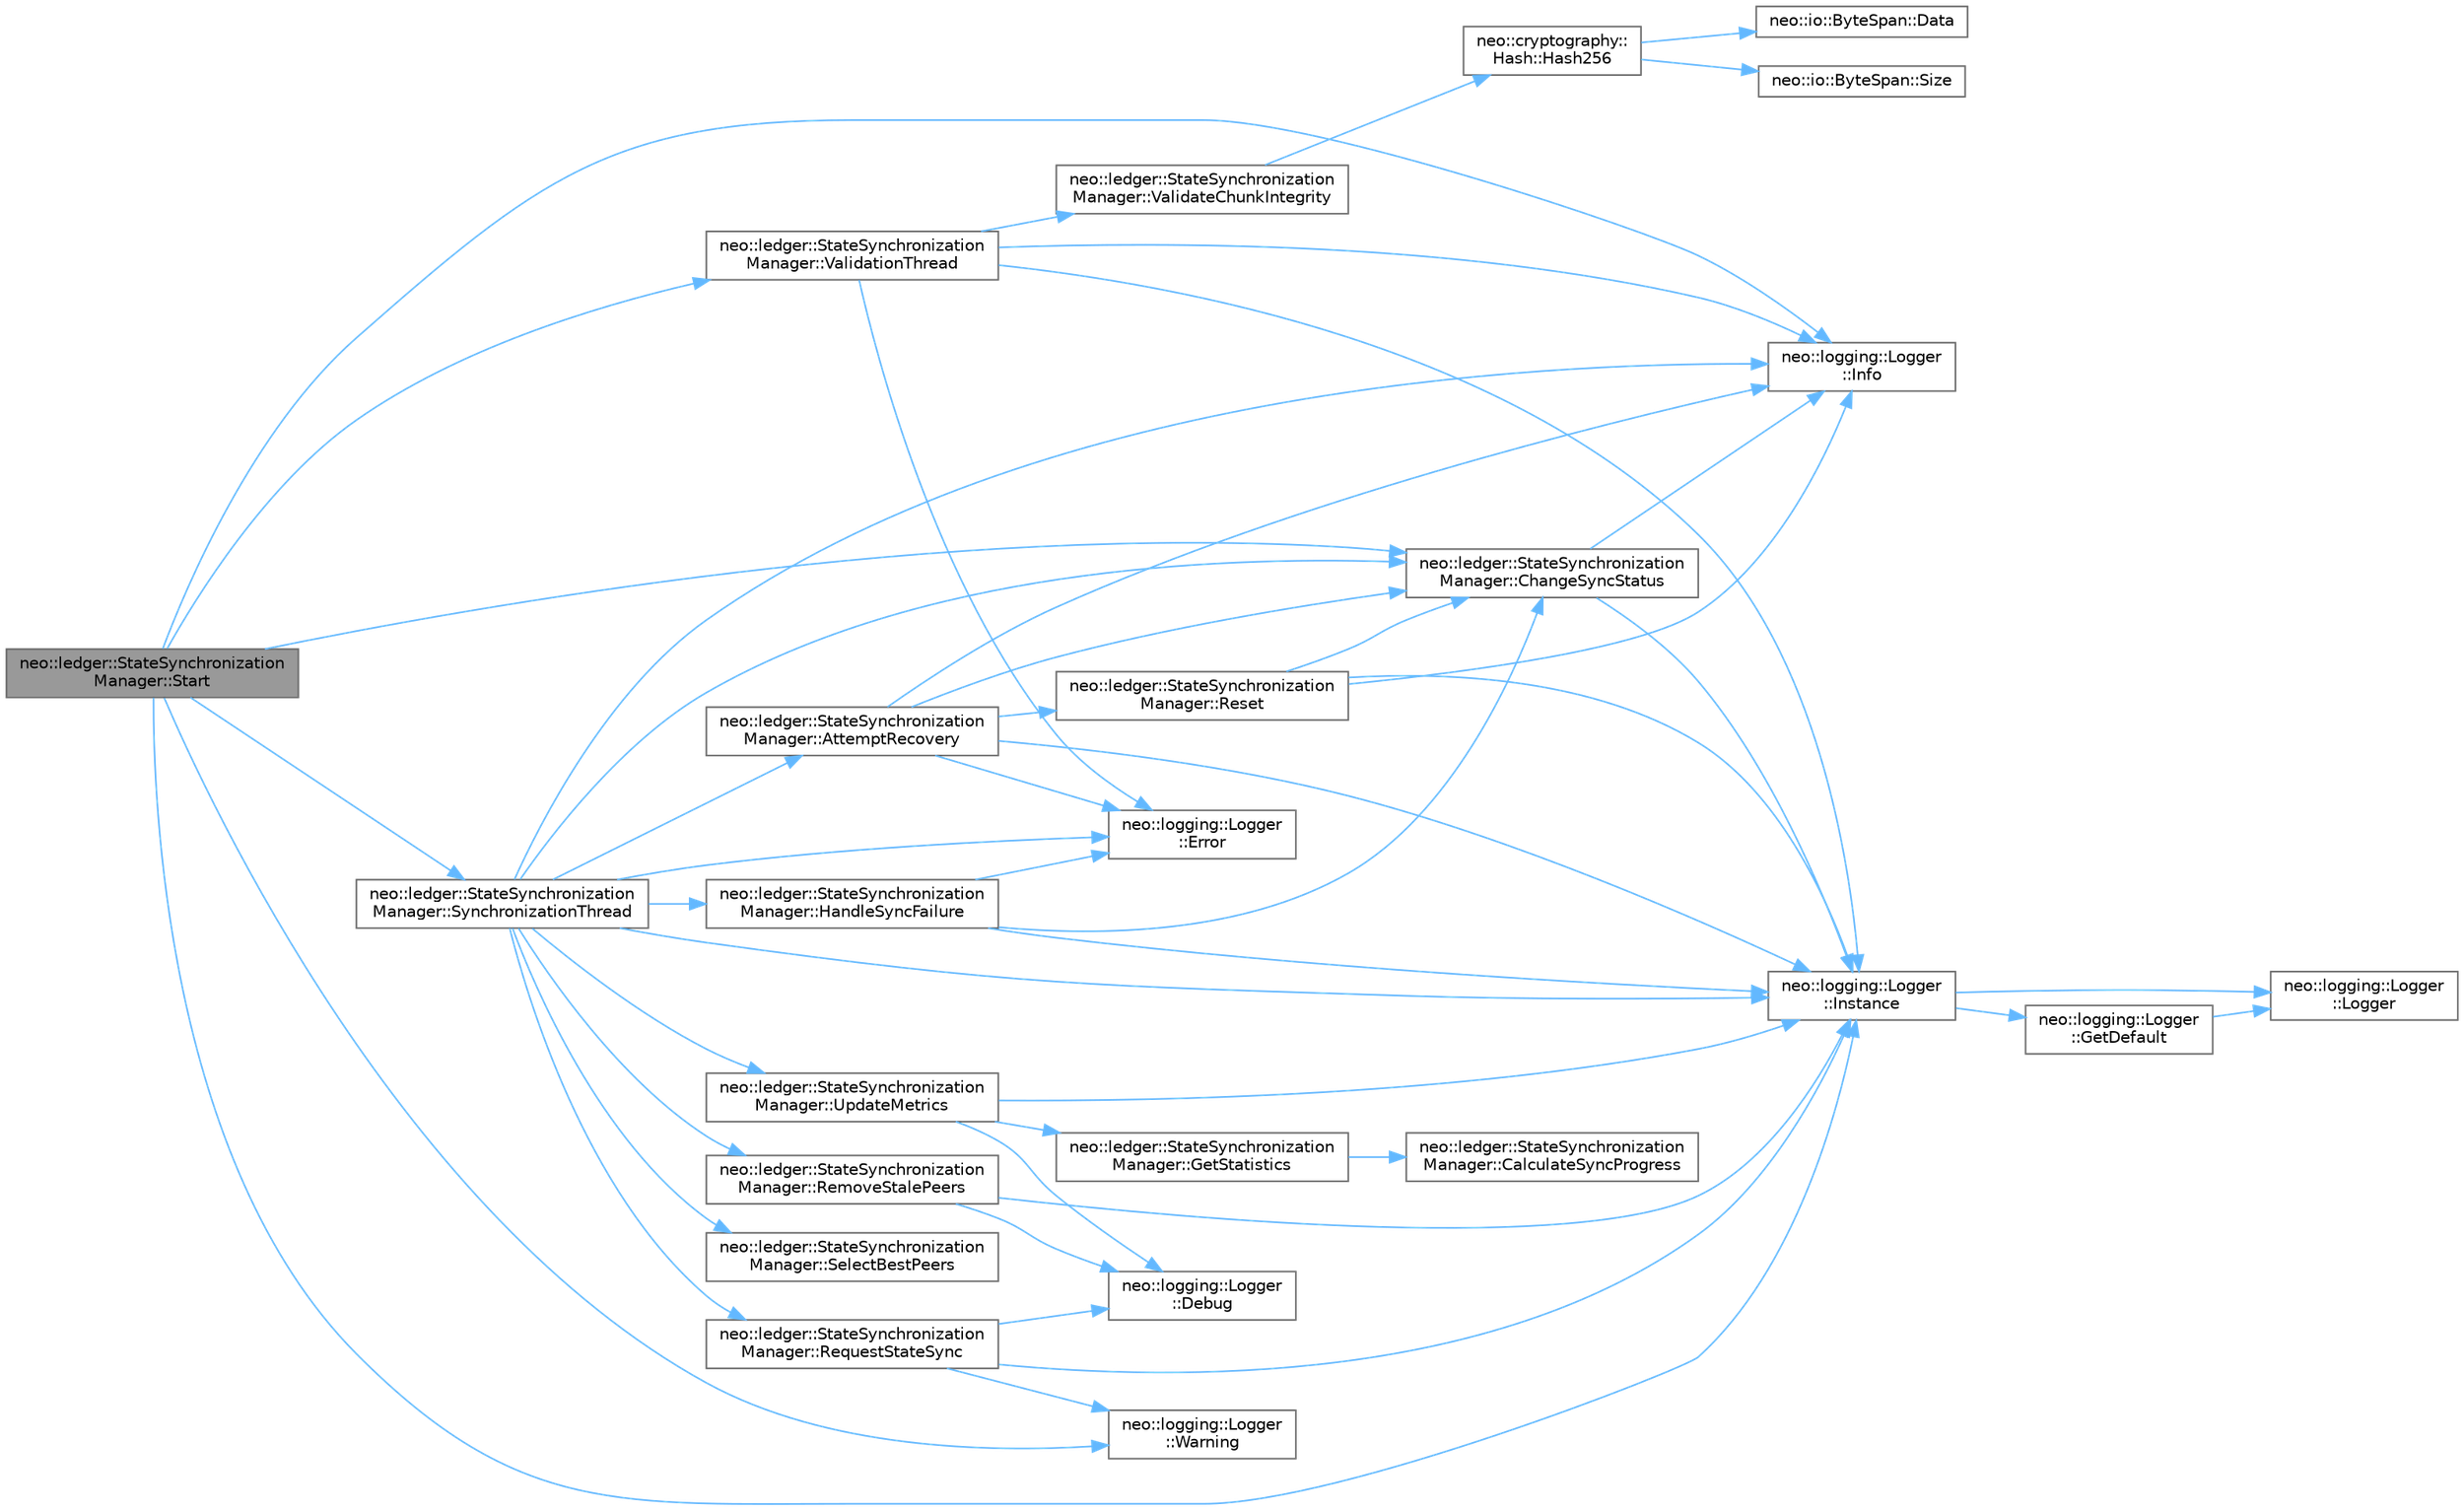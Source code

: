 digraph "neo::ledger::StateSynchronizationManager::Start"
{
 // LATEX_PDF_SIZE
  bgcolor="transparent";
  edge [fontname=Helvetica,fontsize=10,labelfontname=Helvetica,labelfontsize=10];
  node [fontname=Helvetica,fontsize=10,shape=box,height=0.2,width=0.4];
  rankdir="LR";
  Node1 [id="Node000001",label="neo::ledger::StateSynchronization\lManager::Start",height=0.2,width=0.4,color="gray40", fillcolor="grey60", style="filled", fontcolor="black",tooltip="Start state synchronization."];
  Node1 -> Node2 [id="edge49_Node000001_Node000002",color="steelblue1",style="solid",tooltip=" "];
  Node2 [id="Node000002",label="neo::ledger::StateSynchronization\lManager::ChangeSyncStatus",height=0.2,width=0.4,color="grey40", fillcolor="white", style="filled",URL="$classneo_1_1ledger_1_1_state_synchronization_manager.html#af9eca8e0f4b06152a77dc1ab88a4d8ef",tooltip="Change synchronization status."];
  Node2 -> Node3 [id="edge50_Node000002_Node000003",color="steelblue1",style="solid",tooltip=" "];
  Node3 [id="Node000003",label="neo::logging::Logger\l::Info",height=0.2,width=0.4,color="grey40", fillcolor="white", style="filled",URL="$classneo_1_1logging_1_1_logger.html#a7b9d24c31fd3a110a8abb3d32ab9e800",tooltip="Log an info message."];
  Node2 -> Node4 [id="edge51_Node000002_Node000004",color="steelblue1",style="solid",tooltip=" "];
  Node4 [id="Node000004",label="neo::logging::Logger\l::Instance",height=0.2,width=0.4,color="grey40", fillcolor="white", style="filled",URL="$classneo_1_1logging_1_1_logger.html#ae6d1d8d54985e37831b0f0e66b61be87",tooltip="Get the singleton logger instance (alias for GetDefault)"];
  Node4 -> Node5 [id="edge52_Node000004_Node000005",color="steelblue1",style="solid",tooltip=" "];
  Node5 [id="Node000005",label="neo::logging::Logger\l::GetDefault",height=0.2,width=0.4,color="grey40", fillcolor="white", style="filled",URL="$classneo_1_1logging_1_1_logger.html#abff18ad1faab25601174fa98b85159b9",tooltip="Get the default logger instance."];
  Node5 -> Node6 [id="edge53_Node000005_Node000006",color="steelblue1",style="solid",tooltip=" "];
  Node6 [id="Node000006",label="neo::logging::Logger\l::Logger",height=0.2,width=0.4,color="grey40", fillcolor="white", style="filled",URL="$classneo_1_1logging_1_1_logger.html#a8e3e3c0db70c7a54b526744fc406eb55",tooltip="Constructor."];
  Node4 -> Node6 [id="edge54_Node000004_Node000006",color="steelblue1",style="solid",tooltip=" "];
  Node1 -> Node3 [id="edge55_Node000001_Node000003",color="steelblue1",style="solid",tooltip=" "];
  Node1 -> Node4 [id="edge56_Node000001_Node000004",color="steelblue1",style="solid",tooltip=" "];
  Node1 -> Node7 [id="edge57_Node000001_Node000007",color="steelblue1",style="solid",tooltip=" "];
  Node7 [id="Node000007",label="neo::ledger::StateSynchronization\lManager::SynchronizationThread",height=0.2,width=0.4,color="grey40", fillcolor="white", style="filled",URL="$classneo_1_1ledger_1_1_state_synchronization_manager.html#a49353ee2cc7ebf97fc613b878a617139",tooltip="Main synchronization thread function."];
  Node7 -> Node8 [id="edge58_Node000007_Node000008",color="steelblue1",style="solid",tooltip=" "];
  Node8 [id="Node000008",label="neo::ledger::StateSynchronization\lManager::AttemptRecovery",height=0.2,width=0.4,color="grey40", fillcolor="white", style="filled",URL="$classneo_1_1ledger_1_1_state_synchronization_manager.html#aeb5e6505ed8c2fbcd22c1666e2bf5693",tooltip="Attempt recovery from failure."];
  Node8 -> Node2 [id="edge59_Node000008_Node000002",color="steelblue1",style="solid",tooltip=" "];
  Node8 -> Node9 [id="edge60_Node000008_Node000009",color="steelblue1",style="solid",tooltip=" "];
  Node9 [id="Node000009",label="neo::logging::Logger\l::Error",height=0.2,width=0.4,color="grey40", fillcolor="white", style="filled",URL="$classneo_1_1logging_1_1_logger.html#ab2af17208a339e979fef8368a7ea05cc",tooltip="Log an error message."];
  Node8 -> Node3 [id="edge61_Node000008_Node000003",color="steelblue1",style="solid",tooltip=" "];
  Node8 -> Node4 [id="edge62_Node000008_Node000004",color="steelblue1",style="solid",tooltip=" "];
  Node8 -> Node10 [id="edge63_Node000008_Node000010",color="steelblue1",style="solid",tooltip=" "];
  Node10 [id="Node000010",label="neo::ledger::StateSynchronization\lManager::Reset",height=0.2,width=0.4,color="grey40", fillcolor="white", style="filled",URL="$classneo_1_1ledger_1_1_state_synchronization_manager.html#af1d8f3f14c31bec0f82fd8f6d4b19346",tooltip="Reset synchronization state."];
  Node10 -> Node2 [id="edge64_Node000010_Node000002",color="steelblue1",style="solid",tooltip=" "];
  Node10 -> Node3 [id="edge65_Node000010_Node000003",color="steelblue1",style="solid",tooltip=" "];
  Node10 -> Node4 [id="edge66_Node000010_Node000004",color="steelblue1",style="solid",tooltip=" "];
  Node7 -> Node2 [id="edge67_Node000007_Node000002",color="steelblue1",style="solid",tooltip=" "];
  Node7 -> Node9 [id="edge68_Node000007_Node000009",color="steelblue1",style="solid",tooltip=" "];
  Node7 -> Node11 [id="edge69_Node000007_Node000011",color="steelblue1",style="solid",tooltip=" "];
  Node11 [id="Node000011",label="neo::ledger::StateSynchronization\lManager::HandleSyncFailure",height=0.2,width=0.4,color="grey40", fillcolor="white", style="filled",URL="$classneo_1_1ledger_1_1_state_synchronization_manager.html#aee0bf879bf60a9ff37a1bc558b42944e",tooltip="Handle synchronization failure."];
  Node11 -> Node2 [id="edge70_Node000011_Node000002",color="steelblue1",style="solid",tooltip=" "];
  Node11 -> Node9 [id="edge71_Node000011_Node000009",color="steelblue1",style="solid",tooltip=" "];
  Node11 -> Node4 [id="edge72_Node000011_Node000004",color="steelblue1",style="solid",tooltip=" "];
  Node7 -> Node3 [id="edge73_Node000007_Node000003",color="steelblue1",style="solid",tooltip=" "];
  Node7 -> Node4 [id="edge74_Node000007_Node000004",color="steelblue1",style="solid",tooltip=" "];
  Node7 -> Node12 [id="edge75_Node000007_Node000012",color="steelblue1",style="solid",tooltip=" "];
  Node12 [id="Node000012",label="neo::ledger::StateSynchronization\lManager::RemoveStalePeers",height=0.2,width=0.4,color="grey40", fillcolor="white", style="filled",URL="$classneo_1_1ledger_1_1_state_synchronization_manager.html#a8da4bf1773c7a5c412e38f999f5cf16f",tooltip="Remove stale peers."];
  Node12 -> Node13 [id="edge76_Node000012_Node000013",color="steelblue1",style="solid",tooltip=" "];
  Node13 [id="Node000013",label="neo::logging::Logger\l::Debug",height=0.2,width=0.4,color="grey40", fillcolor="white", style="filled",URL="$classneo_1_1logging_1_1_logger.html#a93c1f33b6b290b2e6220e599d0afc9f1",tooltip="Log a debug message."];
  Node12 -> Node4 [id="edge77_Node000012_Node000004",color="steelblue1",style="solid",tooltip=" "];
  Node7 -> Node14 [id="edge78_Node000007_Node000014",color="steelblue1",style="solid",tooltip=" "];
  Node14 [id="Node000014",label="neo::ledger::StateSynchronization\lManager::RequestStateSync",height=0.2,width=0.4,color="grey40", fillcolor="white", style="filled",URL="$classneo_1_1ledger_1_1_state_synchronization_manager.html#ab8e9e6cf496a86130dc6a8cd3e638575",tooltip="Request state synchronization with specific peer."];
  Node14 -> Node13 [id="edge79_Node000014_Node000013",color="steelblue1",style="solid",tooltip=" "];
  Node14 -> Node4 [id="edge80_Node000014_Node000004",color="steelblue1",style="solid",tooltip=" "];
  Node14 -> Node15 [id="edge81_Node000014_Node000015",color="steelblue1",style="solid",tooltip=" "];
  Node15 [id="Node000015",label="neo::logging::Logger\l::Warning",height=0.2,width=0.4,color="grey40", fillcolor="white", style="filled",URL="$classneo_1_1logging_1_1_logger.html#a1a2d08946a4595c714c95eeef473ca5d",tooltip="Log a warning message (alias for Warn)"];
  Node7 -> Node16 [id="edge82_Node000007_Node000016",color="steelblue1",style="solid",tooltip=" "];
  Node16 [id="Node000016",label="neo::ledger::StateSynchronization\lManager::SelectBestPeers",height=0.2,width=0.4,color="grey40", fillcolor="white", style="filled",URL="$classneo_1_1ledger_1_1_state_synchronization_manager.html#ad00549bb5c528e9bc8328280c84b4bd0",tooltip="Select best peers for synchronization."];
  Node7 -> Node17 [id="edge83_Node000007_Node000017",color="steelblue1",style="solid",tooltip=" "];
  Node17 [id="Node000017",label="neo::ledger::StateSynchronization\lManager::UpdateMetrics",height=0.2,width=0.4,color="grey40", fillcolor="white", style="filled",URL="$classneo_1_1ledger_1_1_state_synchronization_manager.html#a449ba50782a8e07c1f6e41fccff67a6b",tooltip="Update synchronization metrics."];
  Node17 -> Node13 [id="edge84_Node000017_Node000013",color="steelblue1",style="solid",tooltip=" "];
  Node17 -> Node18 [id="edge85_Node000017_Node000018",color="steelblue1",style="solid",tooltip=" "];
  Node18 [id="Node000018",label="neo::ledger::StateSynchronization\lManager::GetStatistics",height=0.2,width=0.4,color="grey40", fillcolor="white", style="filled",URL="$classneo_1_1ledger_1_1_state_synchronization_manager.html#a0ba4dc9bcbd76fa948a63731ea66945d",tooltip="Get synchronization statistics."];
  Node18 -> Node19 [id="edge86_Node000018_Node000019",color="steelblue1",style="solid",tooltip=" "];
  Node19 [id="Node000019",label="neo::ledger::StateSynchronization\lManager::CalculateSyncProgress",height=0.2,width=0.4,color="grey40", fillcolor="white", style="filled",URL="$classneo_1_1ledger_1_1_state_synchronization_manager.html#a28315c0db824e6509ded92384de1152c",tooltip="Calculate synchronization progress."];
  Node17 -> Node4 [id="edge87_Node000017_Node000004",color="steelblue1",style="solid",tooltip=" "];
  Node1 -> Node20 [id="edge88_Node000001_Node000020",color="steelblue1",style="solid",tooltip=" "];
  Node20 [id="Node000020",label="neo::ledger::StateSynchronization\lManager::ValidationThread",height=0.2,width=0.4,color="grey40", fillcolor="white", style="filled",URL="$classneo_1_1ledger_1_1_state_synchronization_manager.html#a7a0e9c5b06a92c91d7f02118e12fdd9e",tooltip="Validation thread function."];
  Node20 -> Node9 [id="edge89_Node000020_Node000009",color="steelblue1",style="solid",tooltip=" "];
  Node20 -> Node3 [id="edge90_Node000020_Node000003",color="steelblue1",style="solid",tooltip=" "];
  Node20 -> Node4 [id="edge91_Node000020_Node000004",color="steelblue1",style="solid",tooltip=" "];
  Node20 -> Node21 [id="edge92_Node000020_Node000021",color="steelblue1",style="solid",tooltip=" "];
  Node21 [id="Node000021",label="neo::ledger::StateSynchronization\lManager::ValidateChunkIntegrity",height=0.2,width=0.4,color="grey40", fillcolor="white", style="filled",URL="$classneo_1_1ledger_1_1_state_synchronization_manager.html#a7a1a165c57ea79dd1e8f04d86364fc80",tooltip="Validate state chunk integrity."];
  Node21 -> Node22 [id="edge93_Node000021_Node000022",color="steelblue1",style="solid",tooltip=" "];
  Node22 [id="Node000022",label="neo::cryptography::\lHash::Hash256",height=0.2,width=0.4,color="grey40", fillcolor="white", style="filled",URL="$classneo_1_1cryptography_1_1_hash.html#a1f27587bba8d21efdec839f2679e1a90",tooltip="Computes Hash256 (double SHA256)."];
  Node22 -> Node23 [id="edge94_Node000022_Node000023",color="steelblue1",style="solid",tooltip=" "];
  Node23 [id="Node000023",label="neo::io::ByteSpan::Data",height=0.2,width=0.4,color="grey40", fillcolor="white", style="filled",URL="$classneo_1_1io_1_1_byte_span.html#a0285a19eb5cd212ecd1079e0bc5e494c",tooltip="Gets a pointer to the data."];
  Node22 -> Node24 [id="edge95_Node000022_Node000024",color="steelblue1",style="solid",tooltip=" "];
  Node24 [id="Node000024",label="neo::io::ByteSpan::Size",height=0.2,width=0.4,color="grey40", fillcolor="white", style="filled",URL="$classneo_1_1io_1_1_byte_span.html#a4a869430800a37dcbeefac6f36468fcb",tooltip="Gets the size of the ByteSpan."];
  Node1 -> Node15 [id="edge96_Node000001_Node000015",color="steelblue1",style="solid",tooltip=" "];
}
